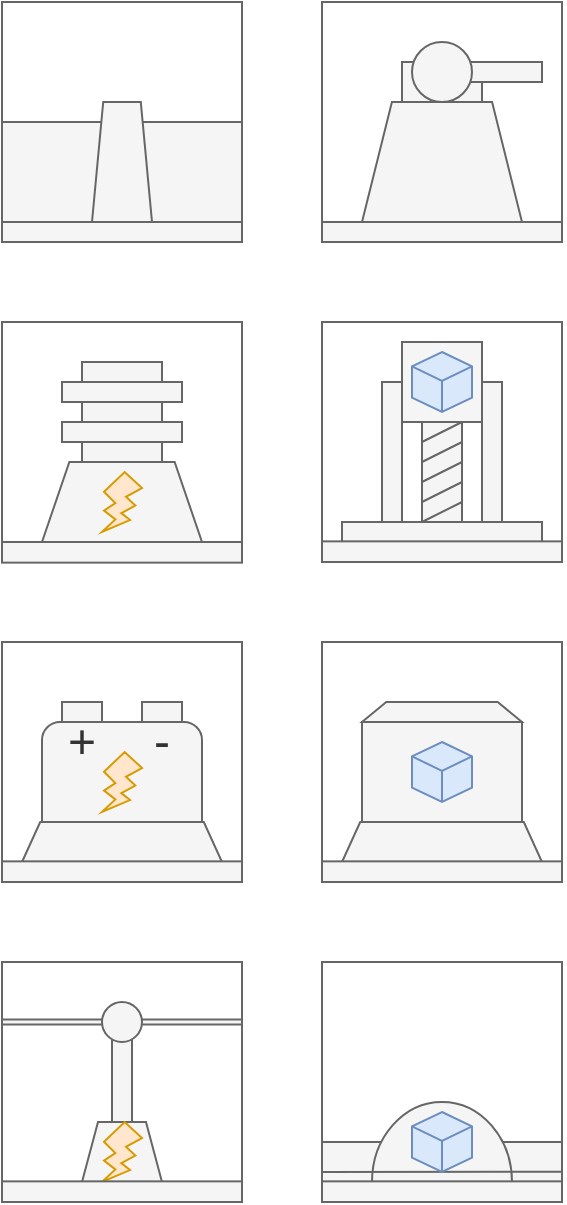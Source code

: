 <mxfile version="12.4.2" type="device" pages="1"><diagram id="LTlg87OH3OjGgdtvCWAS" name="Page-1"><mxGraphModel dx="302" dy="224" grid="1" gridSize="10" guides="1" tooltips="1" connect="1" arrows="1" fold="1" page="1" pageScale="1" pageWidth="850" pageHeight="1100" math="0" shadow="0"><root><mxCell id="0"/><mxCell id="1" parent="0"/><mxCell id="6UKUh0LKT8y0zDTDXzoa-51" value="" style="whiteSpace=wrap;html=1;aspect=fixed;fillColor=none;strokeColor=#666666;fontColor=#333333;" vertex="1" parent="1"><mxGeometry x="360" y="520" width="120" height="120" as="geometry"/></mxCell><mxCell id="6UKUh0LKT8y0zDTDXzoa-58" value="" style="whiteSpace=wrap;html=1;aspect=fixed;fillColor=none;strokeColor=#666666;fontColor=#333333;" vertex="1" parent="1"><mxGeometry x="360" y="680" width="120" height="120" as="geometry"/></mxCell><mxCell id="6UKUh0LKT8y0zDTDXzoa-1" value="" style="whiteSpace=wrap;html=1;aspect=fixed;fillColor=none;strokeColor=#666666;fontColor=#333333;" vertex="1" parent="1"><mxGeometry x="360" y="360" width="120" height="120" as="geometry"/></mxCell><mxCell id="6UKUh0LKT8y0zDTDXzoa-2" value="" style="shape=trapezoid;perimeter=trapezoidPerimeter;whiteSpace=wrap;html=1;size=0.187;fillColor=#f5f5f5;strokeColor=#666666;fontColor=#333333;" vertex="1" parent="1"><mxGeometry x="380" y="410" width="80" height="60" as="geometry"/></mxCell><mxCell id="6UKUh0LKT8y0zDTDXzoa-4" value="" style="rounded=0;whiteSpace=wrap;html=1;fillColor=#f5f5f5;strokeColor=#666666;fontColor=#333333;" vertex="1" parent="1"><mxGeometry x="400" y="390" width="40" height="20" as="geometry"/></mxCell><mxCell id="6UKUh0LKT8y0zDTDXzoa-6" value="" style="rounded=0;whiteSpace=wrap;html=1;fillColor=#f5f5f5;strokeColor=#666666;fontColor=#333333;" vertex="1" parent="1"><mxGeometry x="420" y="390" width="50" height="10" as="geometry"/></mxCell><mxCell id="6UKUh0LKT8y0zDTDXzoa-5" value="" style="ellipse;whiteSpace=wrap;html=1;aspect=fixed;fillColor=#f5f5f5;strokeColor=#666666;fontColor=#333333;" vertex="1" parent="1"><mxGeometry x="405" y="380" width="30" height="30" as="geometry"/></mxCell><mxCell id="6UKUh0LKT8y0zDTDXzoa-12" value="" style="whiteSpace=wrap;html=1;aspect=fixed;fillColor=none;strokeColor=#666666;fontColor=#333333;" vertex="1" parent="1"><mxGeometry x="200" y="360" width="120" height="120" as="geometry"/></mxCell><mxCell id="6UKUh0LKT8y0zDTDXzoa-14" value="" style="rounded=0;whiteSpace=wrap;html=1;fillColor=#f5f5f5;strokeColor=#666666;fontColor=#333333;" vertex="1" parent="1"><mxGeometry x="200" y="420" width="120" height="50" as="geometry"/></mxCell><mxCell id="6UKUh0LKT8y0zDTDXzoa-13" value="" style="shape=trapezoid;perimeter=trapezoidPerimeter;whiteSpace=wrap;html=1;size=0.187;fillColor=#f5f5f5;strokeColor=#666666;fontColor=#333333;" vertex="1" parent="1"><mxGeometry x="245" y="410" width="30" height="60" as="geometry"/></mxCell><mxCell id="6UKUh0LKT8y0zDTDXzoa-19" value="" style="whiteSpace=wrap;html=1;aspect=fixed;fillColor=none;strokeColor=#666666;fontColor=#333333;" vertex="1" parent="1"><mxGeometry x="200" y="520" width="120" height="120" as="geometry"/></mxCell><mxCell id="6UKUh0LKT8y0zDTDXzoa-26" value="" style="rounded=0;whiteSpace=wrap;html=1;fillColor=#f5f5f5;strokeColor=#666666;fontColor=#333333;" vertex="1" parent="1"><mxGeometry x="240" y="540" width="40" height="70" as="geometry"/></mxCell><mxCell id="6UKUh0LKT8y0zDTDXzoa-27" value="" style="rounded=0;whiteSpace=wrap;html=1;fillColor=#f5f5f5;strokeColor=#666666;fontColor=#333333;" vertex="1" parent="1"><mxGeometry x="230" y="570" width="60" height="10" as="geometry"/></mxCell><mxCell id="6UKUh0LKT8y0zDTDXzoa-25" value="" style="rounded=0;whiteSpace=wrap;html=1;fillColor=#f5f5f5;strokeColor=#666666;fontColor=#333333;" vertex="1" parent="1"><mxGeometry x="230" y="550" width="60" height="10" as="geometry"/></mxCell><mxCell id="6UKUh0LKT8y0zDTDXzoa-30" value="" style="shape=trapezoid;perimeter=trapezoidPerimeter;whiteSpace=wrap;html=1;fillColor=#f5f5f5;size=0.171;strokeColor=#666666;fontColor=#333333;" vertex="1" parent="1"><mxGeometry x="220" y="590" width="80" height="40" as="geometry"/></mxCell><mxCell id="6UKUh0LKT8y0zDTDXzoa-36" value="" style="verticalLabelPosition=bottom;verticalAlign=top;html=1;shape=mxgraph.basic.flash;fillColor=#ffe6cc;strokeColor=#d79b00;" vertex="1" parent="1"><mxGeometry x="250" y="595" width="20" height="30" as="geometry"/></mxCell><mxCell id="6UKUh0LKT8y0zDTDXzoa-37" value="" style="whiteSpace=wrap;html=1;aspect=fixed;fillColor=none;strokeColor=#666666;fontColor=#333333;" vertex="1" parent="1"><mxGeometry x="200" y="680" width="120" height="120" as="geometry"/></mxCell><mxCell id="6UKUh0LKT8y0zDTDXzoa-44" value="" style="rounded=1;whiteSpace=wrap;html=1;fillColor=#f5f5f5;strokeColor=#666666;fontColor=#333333;" vertex="1" parent="1"><mxGeometry x="220" y="720" width="80" height="60" as="geometry"/></mxCell><mxCell id="6UKUh0LKT8y0zDTDXzoa-45" value="" style="rounded=0;whiteSpace=wrap;html=1;fillColor=#f5f5f5;strokeColor=#666666;fontColor=#333333;" vertex="1" parent="1"><mxGeometry x="230" y="710" width="20" height="10" as="geometry"/></mxCell><mxCell id="6UKUh0LKT8y0zDTDXzoa-46" value="" style="rounded=0;whiteSpace=wrap;html=1;fillColor=#f5f5f5;strokeColor=#666666;fontColor=#333333;" vertex="1" parent="1"><mxGeometry x="270" y="710" width="20" height="10" as="geometry"/></mxCell><mxCell id="6UKUh0LKT8y0zDTDXzoa-47" value="+" style="text;html=1;strokeColor=none;fillColor=none;align=center;verticalAlign=middle;whiteSpace=wrap;rounded=0;fontSize=24;fontColor=#333333;" vertex="1" parent="1"><mxGeometry x="230" y="720" width="20" height="20" as="geometry"/></mxCell><mxCell id="6UKUh0LKT8y0zDTDXzoa-48" value="-" style="text;html=1;strokeColor=none;fillColor=none;align=center;verticalAlign=middle;whiteSpace=wrap;rounded=0;fontSize=24;fontColor=#333333;" vertex="1" parent="1"><mxGeometry x="270" y="720" width="20" height="20" as="geometry"/></mxCell><mxCell id="6UKUh0LKT8y0zDTDXzoa-50" value="" style="shape=trapezoid;perimeter=trapezoidPerimeter;whiteSpace=wrap;html=1;fontSize=24;size=0.152;fillColor=#f5f5f5;strokeColor=#666666;fontColor=#333333;" vertex="1" parent="1"><mxGeometry x="380" y="710" width="80" height="10" as="geometry"/></mxCell><mxCell id="6UKUh0LKT8y0zDTDXzoa-43" value="" style="verticalLabelPosition=bottom;verticalAlign=top;html=1;shape=mxgraph.basic.flash;fillColor=#ffe6cc;strokeColor=#d79b00;" vertex="1" parent="1"><mxGeometry x="250" y="735" width="20" height="30" as="geometry"/></mxCell><mxCell id="6UKUh0LKT8y0zDTDXzoa-66" value="" style="rounded=0;whiteSpace=wrap;html=1;fontSize=24;fillColor=#f5f5f5;strokeColor=#666666;fontColor=#333333;" vertex="1" parent="1"><mxGeometry x="380" y="720" width="80" height="50" as="geometry"/></mxCell><mxCell id="6UKUh0LKT8y0zDTDXzoa-67" value="" style="shape=trapezoid;perimeter=trapezoidPerimeter;whiteSpace=wrap;html=1;fontSize=24;size=0.091;fillColor=#f5f5f5;strokeColor=#666666;fontColor=#333333;" vertex="1" parent="1"><mxGeometry x="210" y="770" width="100" height="20" as="geometry"/></mxCell><mxCell id="6UKUh0LKT8y0zDTDXzoa-69" value="" style="shape=trapezoid;perimeter=trapezoidPerimeter;whiteSpace=wrap;html=1;fontSize=24;size=0.091;fillColor=#f5f5f5;strokeColor=#666666;fontColor=#333333;" vertex="1" parent="1"><mxGeometry x="370" y="770" width="100" height="20" as="geometry"/></mxCell><mxCell id="6UKUh0LKT8y0zDTDXzoa-71" value="" style="rounded=0;whiteSpace=wrap;html=1;fontSize=24;fillColor=#f5f5f5;strokeColor=#666666;fontColor=#333333;" vertex="1" parent="1"><mxGeometry x="370" y="620" width="100" height="10" as="geometry"/></mxCell><mxCell id="6UKUh0LKT8y0zDTDXzoa-72" value="" style="rounded=0;whiteSpace=wrap;html=1;fontSize=24;fillColor=#f5f5f5;strokeColor=#666666;fontColor=#333333;" vertex="1" parent="1"><mxGeometry x="390" y="550" width="10" height="70" as="geometry"/></mxCell><mxCell id="6UKUh0LKT8y0zDTDXzoa-73" value="" style="rounded=0;whiteSpace=wrap;html=1;fontSize=24;fillColor=#f5f5f5;strokeColor=#666666;fontColor=#333333;" vertex="1" parent="1"><mxGeometry x="440" y="550" width="10" height="70" as="geometry"/></mxCell><mxCell id="6UKUh0LKT8y0zDTDXzoa-74" value="" style="rounded=0;whiteSpace=wrap;html=1;fillColor=#f5f5f5;fontSize=24;strokeColor=#666666;fontColor=#333333;" vertex="1" parent="1"><mxGeometry x="400" y="530" width="40" height="40" as="geometry"/></mxCell><mxCell id="6UKUh0LKT8y0zDTDXzoa-75" value="" style="whiteSpace=wrap;html=1;shape=mxgraph.basic.isocube;isoAngle=15;fillColor=#dae8fc;fontSize=24;strokeColor=#6c8ebf;" vertex="1" parent="1"><mxGeometry x="405" y="730" width="30" height="30" as="geometry"/></mxCell><mxCell id="6UKUh0LKT8y0zDTDXzoa-68" value="" style="whiteSpace=wrap;html=1;shape=mxgraph.basic.isocube;isoAngle=15;fillColor=#dae8fc;fontSize=24;strokeColor=#6c8ebf;" vertex="1" parent="1"><mxGeometry x="405" y="535" width="30" height="30" as="geometry"/></mxCell><mxCell id="6UKUh0LKT8y0zDTDXzoa-76" value="" style="rounded=0;whiteSpace=wrap;html=1;fillColor=#f5f5f5;fontSize=24;strokeColor=#666666;fontColor=#333333;" vertex="1" parent="1"><mxGeometry x="410" y="570" width="20" height="50" as="geometry"/></mxCell><mxCell id="6UKUh0LKT8y0zDTDXzoa-77" value="" style="endArrow=none;html=1;fontSize=24;fillColor=#f5f5f5;strokeColor=#666666;" edge="1" parent="1"><mxGeometry width="50" height="50" relative="1" as="geometry"><mxPoint x="410" y="580" as="sourcePoint"/><mxPoint x="430" y="570" as="targetPoint"/></mxGeometry></mxCell><mxCell id="6UKUh0LKT8y0zDTDXzoa-78" value="" style="endArrow=none;html=1;fontSize=24;fillColor=#f5f5f5;strokeColor=#666666;" edge="1" parent="1"><mxGeometry width="50" height="50" relative="1" as="geometry"><mxPoint x="410" y="590" as="sourcePoint"/><mxPoint x="430" y="580" as="targetPoint"/></mxGeometry></mxCell><mxCell id="6UKUh0LKT8y0zDTDXzoa-79" value="" style="endArrow=none;html=1;fontSize=24;fillColor=#f5f5f5;strokeColor=#666666;" edge="1" parent="1"><mxGeometry width="50" height="50" relative="1" as="geometry"><mxPoint x="410" y="600" as="sourcePoint"/><mxPoint x="430" y="590" as="targetPoint"/></mxGeometry></mxCell><mxCell id="6UKUh0LKT8y0zDTDXzoa-80" value="" style="endArrow=none;html=1;fontSize=24;fillColor=#f5f5f5;strokeColor=#666666;" edge="1" parent="1"><mxGeometry width="50" height="50" relative="1" as="geometry"><mxPoint x="410" y="610" as="sourcePoint"/><mxPoint x="430" y="600" as="targetPoint"/></mxGeometry></mxCell><mxCell id="6UKUh0LKT8y0zDTDXzoa-81" value="" style="endArrow=none;html=1;fontSize=24;fillColor=#f5f5f5;strokeColor=#666666;" edge="1" parent="1"><mxGeometry width="50" height="50" relative="1" as="geometry"><mxPoint x="410" y="620" as="sourcePoint"/><mxPoint x="430" y="610" as="targetPoint"/></mxGeometry></mxCell><mxCell id="6UKUh0LKT8y0zDTDXzoa-89" value="" style="whiteSpace=wrap;html=1;aspect=fixed;fillColor=none;strokeColor=#666666;fontColor=#333333;" vertex="1" parent="1"><mxGeometry x="360" y="840" width="120" height="120" as="geometry"/></mxCell><mxCell id="6UKUh0LKT8y0zDTDXzoa-94" value="" style="rounded=0;whiteSpace=wrap;html=1;fillColor=#f5f5f5;fontSize=24;strokeColor=#666666;fontColor=#333333;" vertex="1" parent="1"><mxGeometry x="360" y="930" width="120" height="20" as="geometry"/></mxCell><mxCell id="6UKUh0LKT8y0zDTDXzoa-96" value="" style="verticalLabelPosition=bottom;verticalAlign=top;html=1;shape=mxgraph.basic.half_circle;fillColor=#f5f5f5;fontSize=24;rotation=-180;strokeColor=#666666;fontColor=#333333;" vertex="1" parent="1"><mxGeometry x="385" y="910" width="70" height="40" as="geometry"/></mxCell><mxCell id="6UKUh0LKT8y0zDTDXzoa-97" value="" style="endArrow=none;html=1;fontSize=24;fillColor=#f5f5f5;strokeColor=#666666;" edge="1" parent="1"><mxGeometry width="50" height="50" relative="1" as="geometry"><mxPoint x="360" y="945" as="sourcePoint"/><mxPoint x="480" y="944.86" as="targetPoint"/></mxGeometry></mxCell><mxCell id="6UKUh0LKT8y0zDTDXzoa-98" value="" style="whiteSpace=wrap;html=1;shape=mxgraph.basic.isocube;isoAngle=15;fillColor=#dae8fc;fontSize=24;strokeColor=#6c8ebf;" vertex="1" parent="1"><mxGeometry x="405" y="915" width="30" height="30" as="geometry"/></mxCell><mxCell id="6UKUh0LKT8y0zDTDXzoa-99" value="" style="whiteSpace=wrap;html=1;aspect=fixed;fillColor=none;strokeColor=#666666;fontColor=#333333;" vertex="1" parent="1"><mxGeometry x="200" y="840" width="120" height="120" as="geometry"/></mxCell><mxCell id="6UKUh0LKT8y0zDTDXzoa-104" value="" style="shape=trapezoid;perimeter=trapezoidPerimeter;whiteSpace=wrap;html=1;fillColor=#f5f5f5;fontSize=24;strokeColor=#666666;fontColor=#333333;" vertex="1" parent="1"><mxGeometry x="240" y="920" width="40" height="30" as="geometry"/></mxCell><mxCell id="6UKUh0LKT8y0zDTDXzoa-105" value="" style="rounded=0;whiteSpace=wrap;html=1;fillColor=#f5f5f5;fontSize=24;strokeColor=#666666;fontColor=#333333;" vertex="1" parent="1"><mxGeometry x="255" y="870" width="10" height="50" as="geometry"/></mxCell><mxCell id="6UKUh0LKT8y0zDTDXzoa-107" value="" style="verticalLabelPosition=bottom;verticalAlign=top;html=1;shape=mxgraph.basic.flash;fillColor=#ffe6cc;strokeColor=#d79b00;" vertex="1" parent="1"><mxGeometry x="250" y="920" width="20" height="30" as="geometry"/></mxCell><mxCell id="6UKUh0LKT8y0zDTDXzoa-117" value="" style="rounded=0;whiteSpace=wrap;html=1;fillColor=#f5f5f5;fontSize=24;strokeColor=#666666;fontColor=#333333;" vertex="1" parent="1"><mxGeometry x="200" y="470" width="120" height="10" as="geometry"/></mxCell><mxCell id="6UKUh0LKT8y0zDTDXzoa-118" value="" style="rounded=0;whiteSpace=wrap;html=1;fillColor=#f5f5f5;fontSize=24;strokeColor=#666666;fontColor=#333333;" vertex="1" parent="1"><mxGeometry x="360" y="470" width="120" height="10" as="geometry"/></mxCell><mxCell id="6UKUh0LKT8y0zDTDXzoa-119" value="" style="rounded=0;whiteSpace=wrap;html=1;fillColor=#f5f5f5;fontSize=24;strokeColor=#666666;fontColor=#333333;" vertex="1" parent="1"><mxGeometry x="360" y="629.68" width="120" height="10.32" as="geometry"/></mxCell><mxCell id="6UKUh0LKT8y0zDTDXzoa-120" value="" style="rounded=0;whiteSpace=wrap;html=1;fillColor=#f5f5f5;fontSize=24;strokeColor=#666666;fontColor=#333333;" vertex="1" parent="1"><mxGeometry x="200" y="630" width="120" height="10.32" as="geometry"/></mxCell><mxCell id="6UKUh0LKT8y0zDTDXzoa-121" value="" style="rounded=0;whiteSpace=wrap;html=1;fillColor=#f5f5f5;fontSize=24;strokeColor=#666666;fontColor=#333333;" vertex="1" parent="1"><mxGeometry x="200" y="789.68" width="120" height="10.32" as="geometry"/></mxCell><mxCell id="6UKUh0LKT8y0zDTDXzoa-122" value="" style="rounded=0;whiteSpace=wrap;html=1;fillColor=#f5f5f5;fontSize=24;strokeColor=#666666;fontColor=#333333;" vertex="1" parent="1"><mxGeometry x="360" y="789.68" width="120" height="10.32" as="geometry"/></mxCell><mxCell id="6UKUh0LKT8y0zDTDXzoa-123" value="" style="rounded=0;whiteSpace=wrap;html=1;fillColor=#f5f5f5;fontSize=24;strokeColor=#666666;fontColor=#333333;" vertex="1" parent="1"><mxGeometry x="360" y="949.68" width="120" height="10.32" as="geometry"/></mxCell><mxCell id="6UKUh0LKT8y0zDTDXzoa-124" value="" style="rounded=0;whiteSpace=wrap;html=1;fillColor=#f5f5f5;fontSize=24;strokeColor=#666666;fontColor=#333333;" vertex="1" parent="1"><mxGeometry x="200" y="949.68" width="120" height="10.32" as="geometry"/></mxCell><mxCell id="6UKUh0LKT8y0zDTDXzoa-125" value="" style="rounded=0;whiteSpace=wrap;html=1;fillColor=#f5f5f5;fontSize=24;strokeColor=#666666;fontColor=#333333;" vertex="1" parent="1"><mxGeometry x="200" y="868.75" width="120" height="2.5" as="geometry"/></mxCell><mxCell id="6UKUh0LKT8y0zDTDXzoa-106" value="" style="ellipse;whiteSpace=wrap;html=1;aspect=fixed;fillColor=#f5f5f5;fontSize=24;strokeColor=#666666;fontColor=#333333;" vertex="1" parent="1"><mxGeometry x="250" y="860" width="20" height="20" as="geometry"/></mxCell></root></mxGraphModel></diagram></mxfile>
